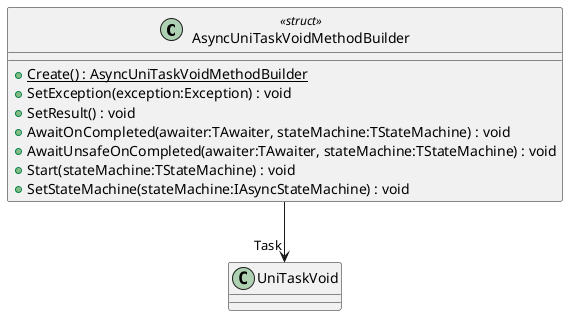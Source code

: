 @startuml
class AsyncUniTaskVoidMethodBuilder <<struct>> {
    + {static} Create() : AsyncUniTaskVoidMethodBuilder
    + SetException(exception:Exception) : void
    + SetResult() : void
    + AwaitOnCompleted(awaiter:TAwaiter, stateMachine:TStateMachine) : void
    + AwaitUnsafeOnCompleted(awaiter:TAwaiter, stateMachine:TStateMachine) : void
    + Start(stateMachine:TStateMachine) : void
    + SetStateMachine(stateMachine:IAsyncStateMachine) : void
}
AsyncUniTaskVoidMethodBuilder --> "Task" UniTaskVoid
@enduml
